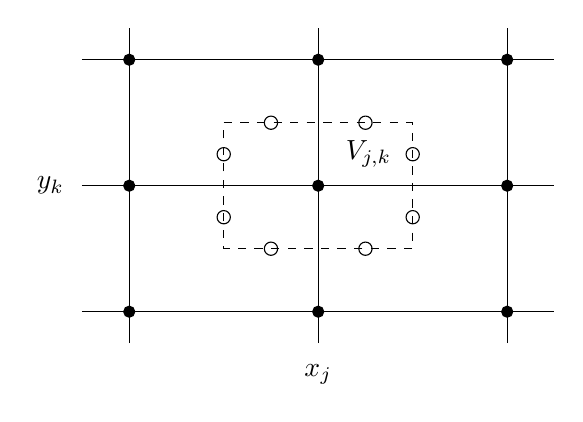 \begin{tikzpicture}[scale=0.8]
  %uncomment to see grid on which it was generated:
  %\draw[dotted,step=1.0,black,very thin] (0,0) grid (6,4);

  % strong grid around elements
  \draw (-0.75,0) -- (6.75,0);
  \draw (-0.75,2) -- (6.75,2);
  \draw (-0.75,4) -- (6.75,4);
  \draw (0,-0.5) -- (0,4.5);
  \draw (3,-0.5) -- (3,4.5);
  \draw (6,-0.5) -- (6,4.5);

  % nodes
  \filldraw (0,0) circle (2.5pt);
  \filldraw (3,0) circle (2.5pt);
  \filldraw (6,0) circle (2.5pt);
  \filldraw (0,2) circle (2.5pt);
  \filldraw (3,2) circle (2.5pt);
  \filldraw (6,2) circle (2.5pt);
  \filldraw (0,4) circle (2.5pt);
  \filldraw (3,4) circle (2.5pt);
  \filldraw (6,4) circle (2.5pt);

  % outline control volume
  \draw[dashed] (1.5,3) -- (4.5,3) -- (4.5,1) -- (1.5,1) -- cycle;

  \draw (2.25,3) circle (3.0pt);
  \draw (3.75,3) circle (3.0pt);
  \draw (2.25,1) circle (3.0pt);
  \draw (3.75,1) circle (3.0pt);
  \draw (1.5,2.5) circle (3.0pt);
  \draw (4.5,2.5) circle (3.0pt);
  \draw (1.5,1.5) circle (3.0pt);
  \draw (4.5,1.5) circle (3.0pt);

  % label element and control volume
  \draw (3.8,2.5) node {$V_{j,k}$};

  % label center point and dims
  \draw (3,-1.0) node {$x_j$};
  \draw (-1.25,2) node {$y_k$};

\end{tikzpicture}
